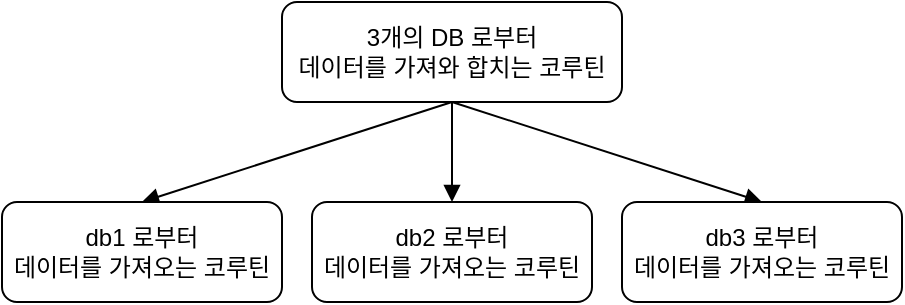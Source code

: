 <mxfile version="26.1.1">
  <diagram name="Page-1" id="C3vdzbUzYVvbfYyoJtbM">
    <mxGraphModel dx="951" dy="878" grid="1" gridSize="10" guides="1" tooltips="1" connect="1" arrows="1" fold="1" page="1" pageScale="1" pageWidth="827" pageHeight="1169" math="0" shadow="0">
      <root>
        <mxCell id="0" />
        <mxCell id="1" parent="0" />
        <mxCell id="XfzHZexrZN1bH5VpwjbA-5" style="rounded=0;orthogonalLoop=1;jettySize=auto;html=1;endArrow=block;endFill=1;" edge="1" parent="1" source="XfzHZexrZN1bH5VpwjbA-1" target="XfzHZexrZN1bH5VpwjbA-2">
          <mxGeometry relative="1" as="geometry" />
        </mxCell>
        <mxCell id="XfzHZexrZN1bH5VpwjbA-6" style="rounded=0;orthogonalLoop=1;jettySize=auto;html=1;entryX=0.5;entryY=0;entryDx=0;entryDy=0;endArrow=block;endFill=1;exitX=0.5;exitY=1;exitDx=0;exitDy=0;" edge="1" parent="1" source="XfzHZexrZN1bH5VpwjbA-1" target="XfzHZexrZN1bH5VpwjbA-3">
          <mxGeometry relative="1" as="geometry" />
        </mxCell>
        <mxCell id="XfzHZexrZN1bH5VpwjbA-7" style="rounded=0;orthogonalLoop=1;jettySize=auto;html=1;entryX=0.5;entryY=0;entryDx=0;entryDy=0;endArrow=block;endFill=1;exitX=0.5;exitY=1;exitDx=0;exitDy=0;" edge="1" parent="1" source="XfzHZexrZN1bH5VpwjbA-1" target="XfzHZexrZN1bH5VpwjbA-4">
          <mxGeometry relative="1" as="geometry" />
        </mxCell>
        <mxCell id="XfzHZexrZN1bH5VpwjbA-1" value="3개의 DB 로부터&lt;div&gt;데이터를 가져와 합치는 코루틴&lt;/div&gt;" style="rounded=1;whiteSpace=wrap;html=1;" vertex="1" parent="1">
          <mxGeometry x="160" y="70" width="170" height="50" as="geometry" />
        </mxCell>
        <mxCell id="XfzHZexrZN1bH5VpwjbA-2" value="db2 로부터&lt;div&gt;데이터를 가져오는 코루틴&lt;/div&gt;" style="rounded=1;whiteSpace=wrap;html=1;" vertex="1" parent="1">
          <mxGeometry x="175" y="170" width="140" height="50" as="geometry" />
        </mxCell>
        <mxCell id="XfzHZexrZN1bH5VpwjbA-3" value="db1 로부터&lt;div&gt;데이터를 가져오는 코루틴&lt;/div&gt;" style="rounded=1;whiteSpace=wrap;html=1;" vertex="1" parent="1">
          <mxGeometry x="20" y="170" width="140" height="50" as="geometry" />
        </mxCell>
        <mxCell id="XfzHZexrZN1bH5VpwjbA-4" value="db3 로부터&lt;div&gt;데이터를 가져오는 코루틴&lt;/div&gt;" style="rounded=1;whiteSpace=wrap;html=1;" vertex="1" parent="1">
          <mxGeometry x="330" y="170" width="140" height="50" as="geometry" />
        </mxCell>
      </root>
    </mxGraphModel>
  </diagram>
</mxfile>
